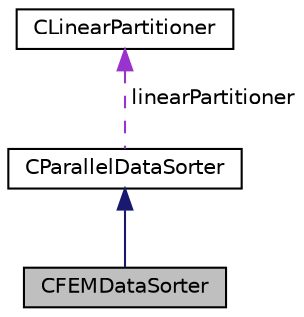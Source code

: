 digraph "CFEMDataSorter"
{
  edge [fontname="Helvetica",fontsize="10",labelfontname="Helvetica",labelfontsize="10"];
  node [fontname="Helvetica",fontsize="10",shape=record];
  Node2 [label="CFEMDataSorter",height=0.2,width=0.4,color="black", fillcolor="grey75", style="filled", fontcolor="black"];
  Node3 -> Node2 [dir="back",color="midnightblue",fontsize="10",style="solid",fontname="Helvetica"];
  Node3 [label="CParallelDataSorter",height=0.2,width=0.4,color="black", fillcolor="white", style="filled",URL="$class_c_parallel_data_sorter.html"];
  Node4 -> Node3 [dir="back",color="darkorchid3",fontsize="10",style="dashed",label=" linearPartitioner" ,fontname="Helvetica"];
  Node4 [label="CLinearPartitioner",height=0.2,width=0.4,color="black", fillcolor="white", style="filled",URL="$class_c_linear_partitioner.html",tooltip="Helper class that provides the counts for each rank in a linear partitioning given the global count a..."];
}
